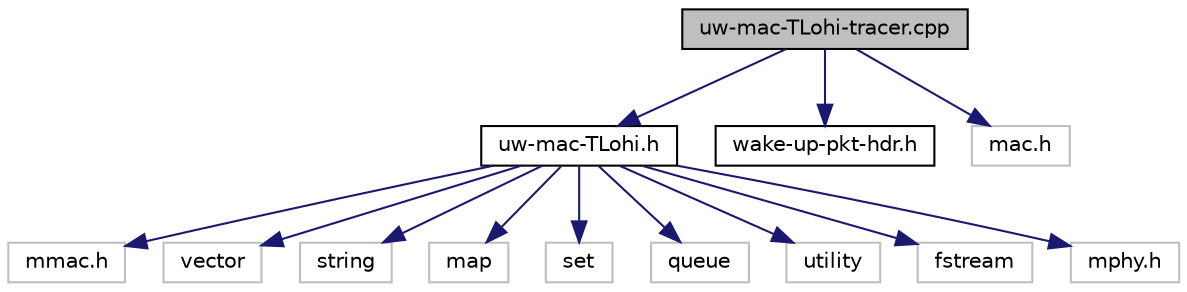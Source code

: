 digraph "uw-mac-TLohi-tracer.cpp"
{
 // LATEX_PDF_SIZE
  edge [fontname="Helvetica",fontsize="10",labelfontname="Helvetica",labelfontsize="10"];
  node [fontname="Helvetica",fontsize="10",shape=record];
  Node1 [label="uw-mac-TLohi-tracer.cpp",height=0.2,width=0.4,color="black", fillcolor="grey75", style="filled", fontcolor="black",tooltip="Provides the declaration and the implementation of a ns-2 tracer for T-LOHI protocol."];
  Node1 -> Node2 [color="midnightblue",fontsize="10",style="solid",fontname="Helvetica"];
  Node2 [label="uw-mac-TLohi.h",height=0.2,width=0.4,color="black", fillcolor="white", style="filled",URL="$uw-mac-TLohi_8h.html",tooltip="Provides the declaration of uw-mac-TLohi MAC protocol."];
  Node2 -> Node3 [color="midnightblue",fontsize="10",style="solid",fontname="Helvetica"];
  Node3 [label="mmac.h",height=0.2,width=0.4,color="grey75", fillcolor="white", style="filled",tooltip=" "];
  Node2 -> Node4 [color="midnightblue",fontsize="10",style="solid",fontname="Helvetica"];
  Node4 [label="vector",height=0.2,width=0.4,color="grey75", fillcolor="white", style="filled",tooltip=" "];
  Node2 -> Node5 [color="midnightblue",fontsize="10",style="solid",fontname="Helvetica"];
  Node5 [label="string",height=0.2,width=0.4,color="grey75", fillcolor="white", style="filled",tooltip=" "];
  Node2 -> Node6 [color="midnightblue",fontsize="10",style="solid",fontname="Helvetica"];
  Node6 [label="map",height=0.2,width=0.4,color="grey75", fillcolor="white", style="filled",tooltip=" "];
  Node2 -> Node7 [color="midnightblue",fontsize="10",style="solid",fontname="Helvetica"];
  Node7 [label="set",height=0.2,width=0.4,color="grey75", fillcolor="white", style="filled",tooltip=" "];
  Node2 -> Node8 [color="midnightblue",fontsize="10",style="solid",fontname="Helvetica"];
  Node8 [label="queue",height=0.2,width=0.4,color="grey75", fillcolor="white", style="filled",tooltip=" "];
  Node2 -> Node9 [color="midnightblue",fontsize="10",style="solid",fontname="Helvetica"];
  Node9 [label="utility",height=0.2,width=0.4,color="grey75", fillcolor="white", style="filled",tooltip=" "];
  Node2 -> Node10 [color="midnightblue",fontsize="10",style="solid",fontname="Helvetica"];
  Node10 [label="fstream",height=0.2,width=0.4,color="grey75", fillcolor="white", style="filled",tooltip=" "];
  Node2 -> Node11 [color="midnightblue",fontsize="10",style="solid",fontname="Helvetica"];
  Node11 [label="mphy.h",height=0.2,width=0.4,color="grey75", fillcolor="white", style="filled",tooltip=" "];
  Node1 -> Node12 [color="midnightblue",fontsize="10",style="solid",fontname="Helvetica"];
  Node12 [label="wake-up-pkt-hdr.h",height=0.2,width=0.4,color="black", fillcolor="white", style="filled",URL="$wake-up-pkt-hdr_8h.html",tooltip="Provides the definition of the Wake Up Tone Packet Header."];
  Node1 -> Node13 [color="midnightblue",fontsize="10",style="solid",fontname="Helvetica"];
  Node13 [label="mac.h",height=0.2,width=0.4,color="grey75", fillcolor="white", style="filled",tooltip=" "];
}
